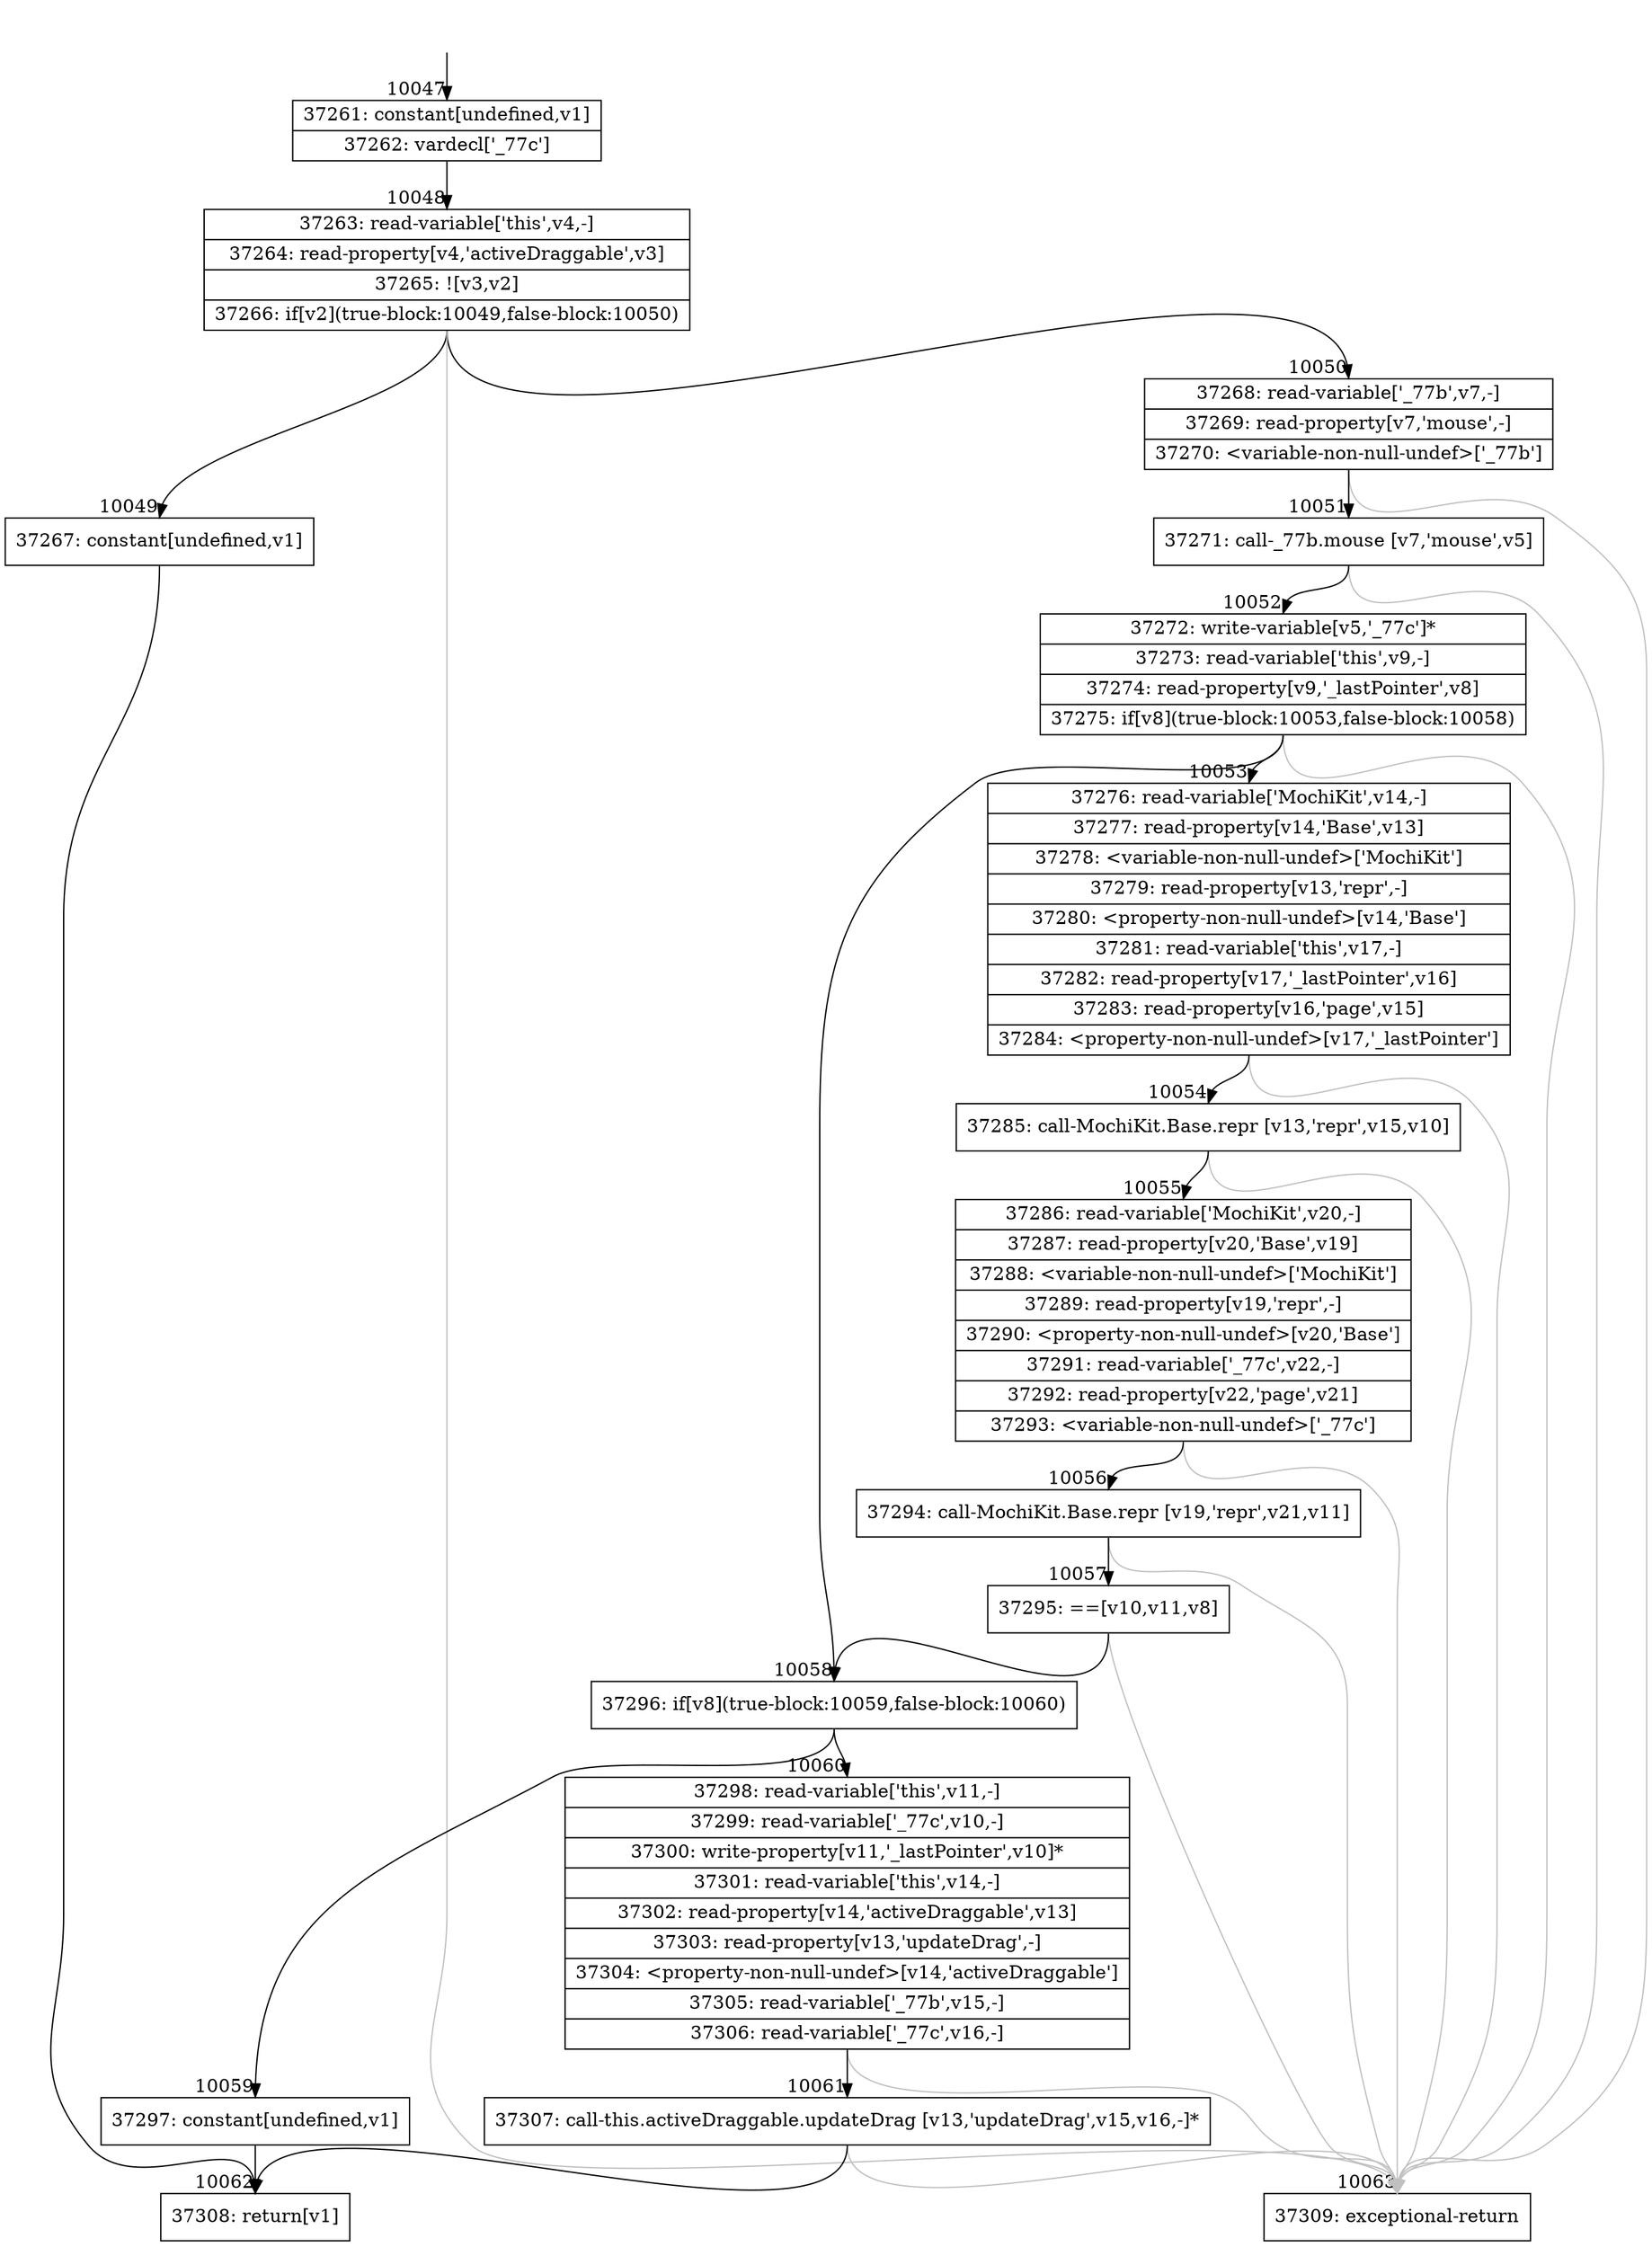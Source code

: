 digraph {
rankdir="TD"
BB_entry717[shape=none,label=""];
BB_entry717 -> BB10047 [tailport=s, headport=n, headlabel="    10047"]
BB10047 [shape=record label="{37261: constant[undefined,v1]|37262: vardecl['_77c']}" ] 
BB10047 -> BB10048 [tailport=s, headport=n, headlabel="      10048"]
BB10048 [shape=record label="{37263: read-variable['this',v4,-]|37264: read-property[v4,'activeDraggable',v3]|37265: ![v3,v2]|37266: if[v2](true-block:10049,false-block:10050)}" ] 
BB10048 -> BB10049 [tailport=s, headport=n, headlabel="      10049"]
BB10048 -> BB10050 [tailport=s, headport=n, headlabel="      10050"]
BB10048 -> BB10063 [tailport=s, headport=n, color=gray, headlabel="      10063"]
BB10049 [shape=record label="{37267: constant[undefined,v1]}" ] 
BB10049 -> BB10062 [tailport=s, headport=n, headlabel="      10062"]
BB10050 [shape=record label="{37268: read-variable['_77b',v7,-]|37269: read-property[v7,'mouse',-]|37270: \<variable-non-null-undef\>['_77b']}" ] 
BB10050 -> BB10051 [tailport=s, headport=n, headlabel="      10051"]
BB10050 -> BB10063 [tailport=s, headport=n, color=gray]
BB10051 [shape=record label="{37271: call-_77b.mouse [v7,'mouse',v5]}" ] 
BB10051 -> BB10052 [tailport=s, headport=n, headlabel="      10052"]
BB10051 -> BB10063 [tailport=s, headport=n, color=gray]
BB10052 [shape=record label="{37272: write-variable[v5,'_77c']*|37273: read-variable['this',v9,-]|37274: read-property[v9,'_lastPointer',v8]|37275: if[v8](true-block:10053,false-block:10058)}" ] 
BB10052 -> BB10058 [tailport=s, headport=n, headlabel="      10058"]
BB10052 -> BB10053 [tailport=s, headport=n, headlabel="      10053"]
BB10052 -> BB10063 [tailport=s, headport=n, color=gray]
BB10053 [shape=record label="{37276: read-variable['MochiKit',v14,-]|37277: read-property[v14,'Base',v13]|37278: \<variable-non-null-undef\>['MochiKit']|37279: read-property[v13,'repr',-]|37280: \<property-non-null-undef\>[v14,'Base']|37281: read-variable['this',v17,-]|37282: read-property[v17,'_lastPointer',v16]|37283: read-property[v16,'page',v15]|37284: \<property-non-null-undef\>[v17,'_lastPointer']}" ] 
BB10053 -> BB10054 [tailport=s, headport=n, headlabel="      10054"]
BB10053 -> BB10063 [tailport=s, headport=n, color=gray]
BB10054 [shape=record label="{37285: call-MochiKit.Base.repr [v13,'repr',v15,v10]}" ] 
BB10054 -> BB10055 [tailport=s, headport=n, headlabel="      10055"]
BB10054 -> BB10063 [tailport=s, headport=n, color=gray]
BB10055 [shape=record label="{37286: read-variable['MochiKit',v20,-]|37287: read-property[v20,'Base',v19]|37288: \<variable-non-null-undef\>['MochiKit']|37289: read-property[v19,'repr',-]|37290: \<property-non-null-undef\>[v20,'Base']|37291: read-variable['_77c',v22,-]|37292: read-property[v22,'page',v21]|37293: \<variable-non-null-undef\>['_77c']}" ] 
BB10055 -> BB10056 [tailport=s, headport=n, headlabel="      10056"]
BB10055 -> BB10063 [tailport=s, headport=n, color=gray]
BB10056 [shape=record label="{37294: call-MochiKit.Base.repr [v19,'repr',v21,v11]}" ] 
BB10056 -> BB10057 [tailport=s, headport=n, headlabel="      10057"]
BB10056 -> BB10063 [tailport=s, headport=n, color=gray]
BB10057 [shape=record label="{37295: ==[v10,v11,v8]}" ] 
BB10057 -> BB10058 [tailport=s, headport=n]
BB10057 -> BB10063 [tailport=s, headport=n, color=gray]
BB10058 [shape=record label="{37296: if[v8](true-block:10059,false-block:10060)}" ] 
BB10058 -> BB10059 [tailport=s, headport=n, headlabel="      10059"]
BB10058 -> BB10060 [tailport=s, headport=n, headlabel="      10060"]
BB10059 [shape=record label="{37297: constant[undefined,v1]}" ] 
BB10059 -> BB10062 [tailport=s, headport=n]
BB10060 [shape=record label="{37298: read-variable['this',v11,-]|37299: read-variable['_77c',v10,-]|37300: write-property[v11,'_lastPointer',v10]*|37301: read-variable['this',v14,-]|37302: read-property[v14,'activeDraggable',v13]|37303: read-property[v13,'updateDrag',-]|37304: \<property-non-null-undef\>[v14,'activeDraggable']|37305: read-variable['_77b',v15,-]|37306: read-variable['_77c',v16,-]}" ] 
BB10060 -> BB10061 [tailport=s, headport=n, headlabel="      10061"]
BB10060 -> BB10063 [tailport=s, headport=n, color=gray]
BB10061 [shape=record label="{37307: call-this.activeDraggable.updateDrag [v13,'updateDrag',v15,v16,-]*}" ] 
BB10061 -> BB10062 [tailport=s, headport=n]
BB10061 -> BB10063 [tailport=s, headport=n, color=gray]
BB10062 [shape=record label="{37308: return[v1]}" ] 
BB10063 [shape=record label="{37309: exceptional-return}" ] 
//#$~ 7069
}
